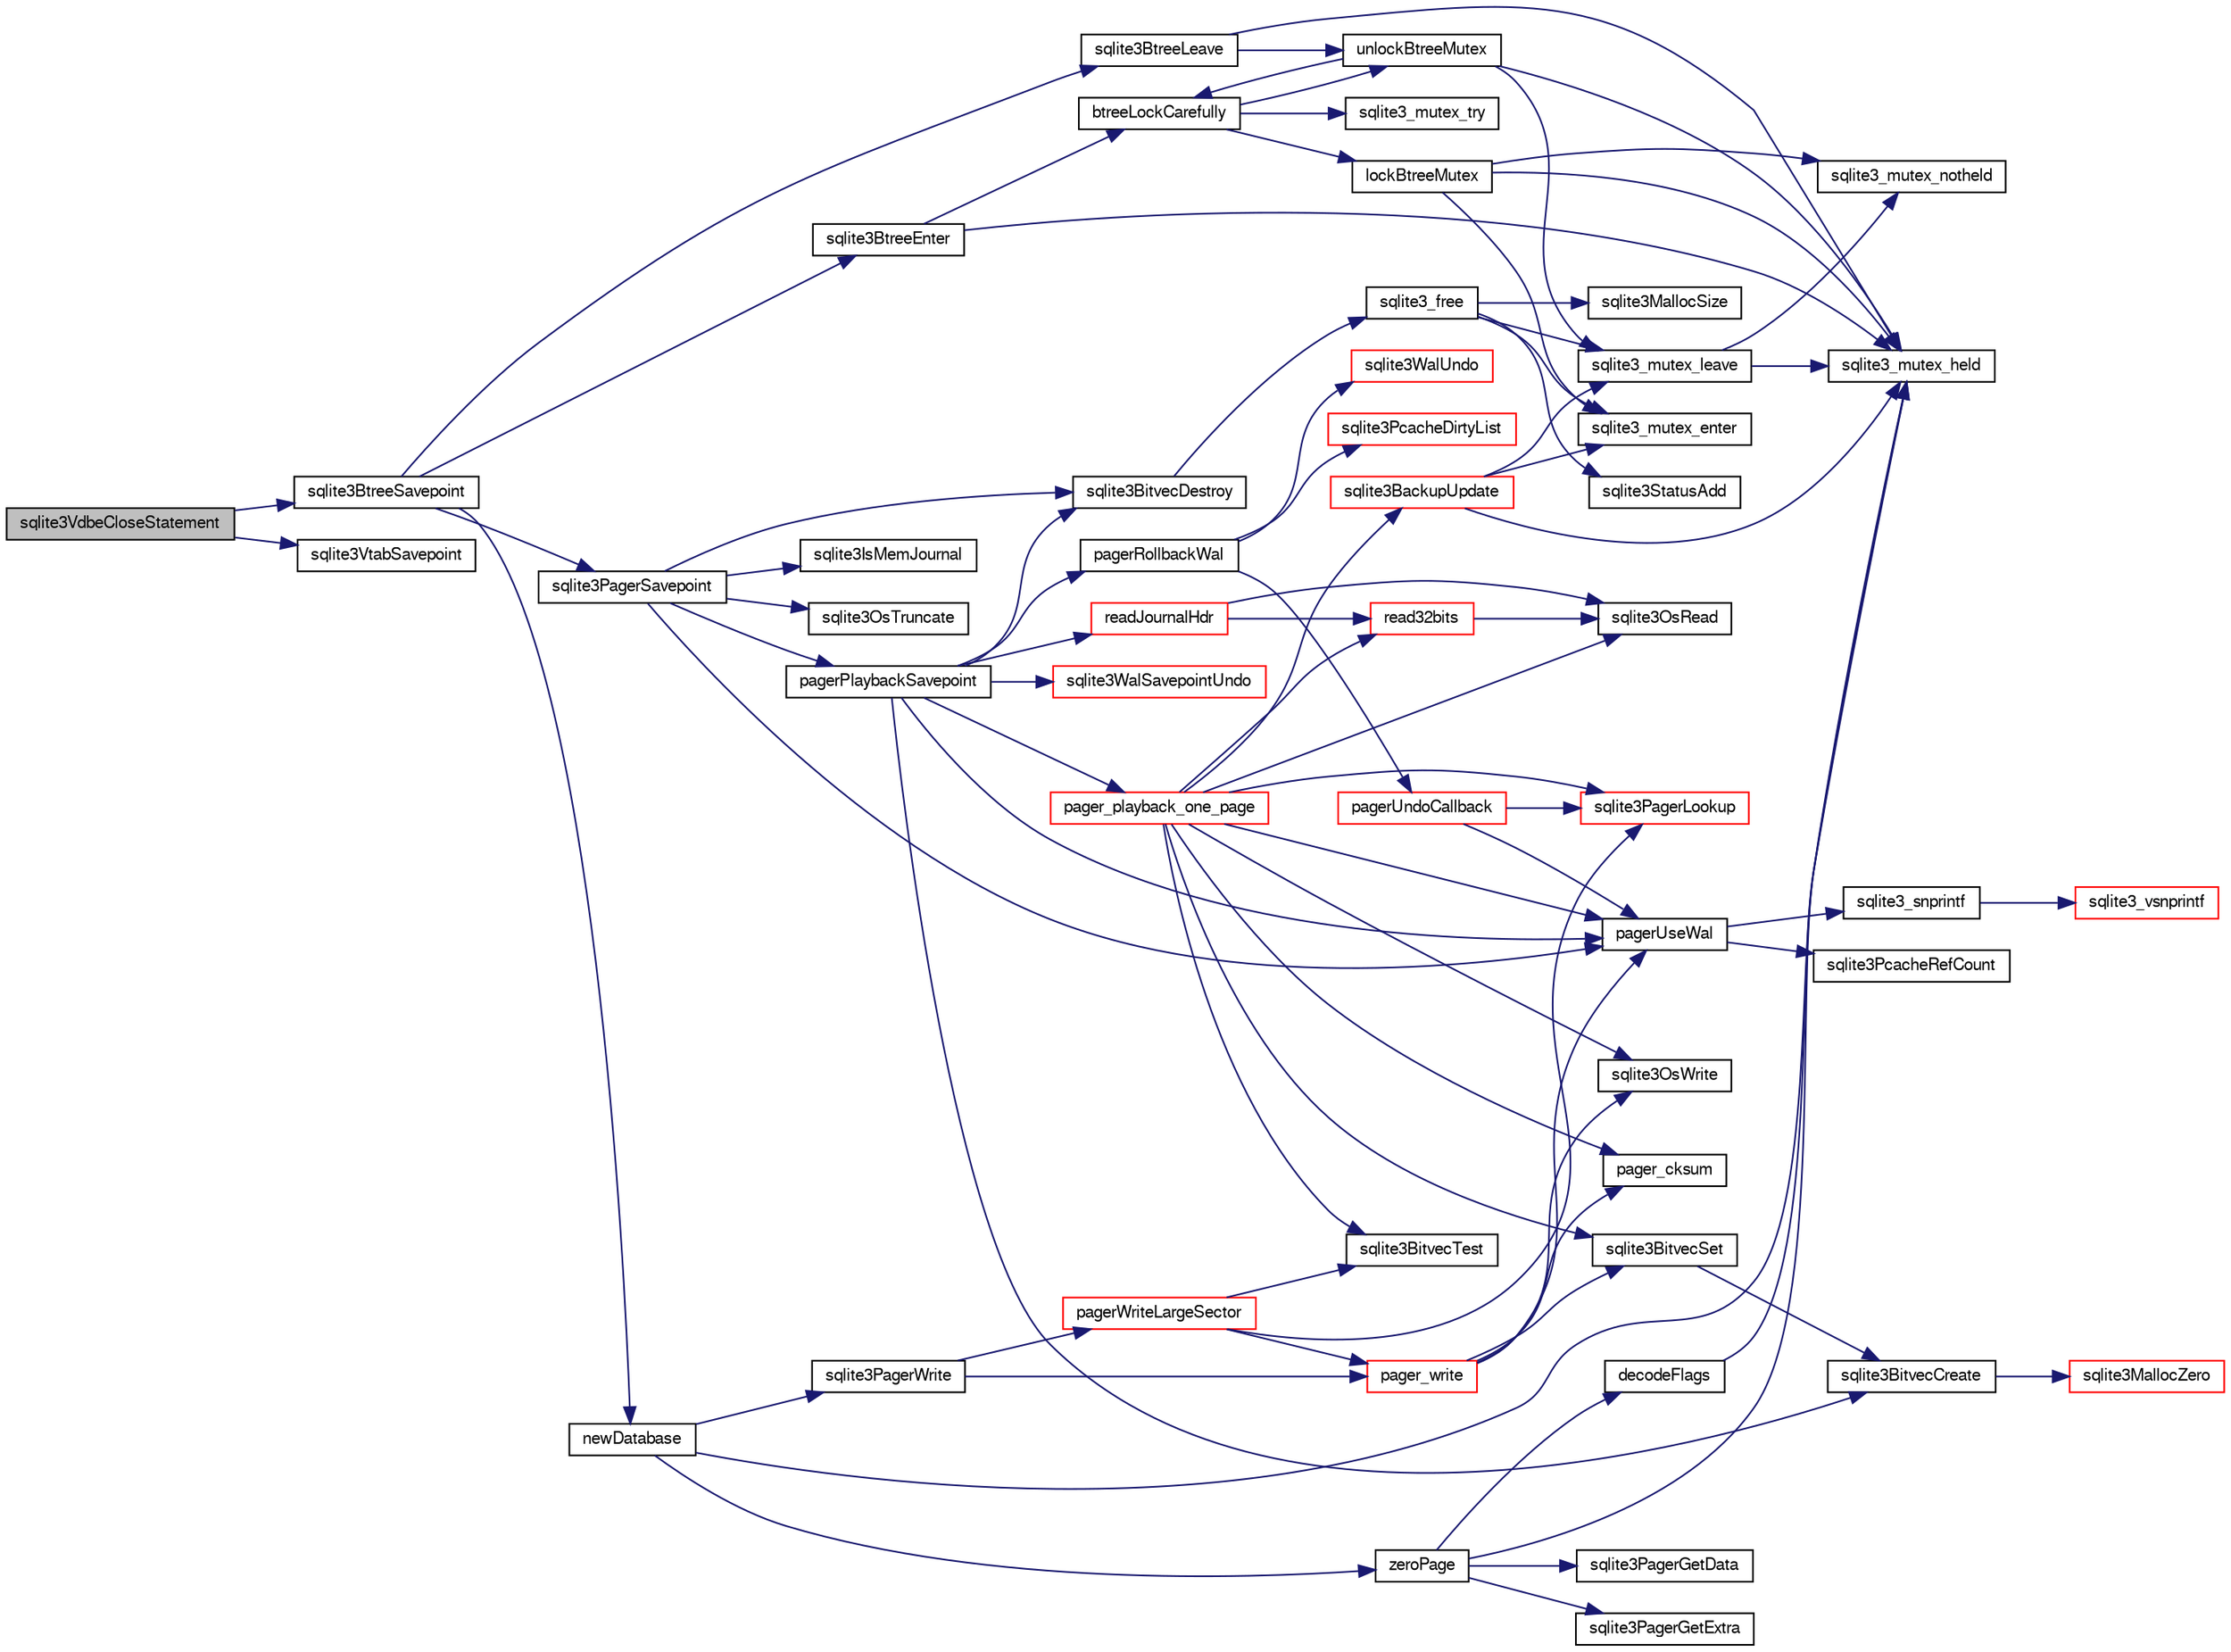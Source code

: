 digraph "sqlite3VdbeCloseStatement"
{
  edge [fontname="FreeSans",fontsize="10",labelfontname="FreeSans",labelfontsize="10"];
  node [fontname="FreeSans",fontsize="10",shape=record];
  rankdir="LR";
  Node747134 [label="sqlite3VdbeCloseStatement",height=0.2,width=0.4,color="black", fillcolor="grey75", style="filled", fontcolor="black"];
  Node747134 -> Node747135 [color="midnightblue",fontsize="10",style="solid",fontname="FreeSans"];
  Node747135 [label="sqlite3BtreeSavepoint",height=0.2,width=0.4,color="black", fillcolor="white", style="filled",URL="$sqlite3_8c.html#a4580edf7e5192abf64317a3931972115"];
  Node747135 -> Node747136 [color="midnightblue",fontsize="10",style="solid",fontname="FreeSans"];
  Node747136 [label="sqlite3BtreeEnter",height=0.2,width=0.4,color="black", fillcolor="white", style="filled",URL="$sqlite3_8c.html#afa05d700ca373993fe6b0525b867feff"];
  Node747136 -> Node747137 [color="midnightblue",fontsize="10",style="solid",fontname="FreeSans"];
  Node747137 [label="sqlite3_mutex_held",height=0.2,width=0.4,color="black", fillcolor="white", style="filled",URL="$sqlite3_8c.html#acf77da68932b6bc163c5e68547ecc3e7"];
  Node747136 -> Node747138 [color="midnightblue",fontsize="10",style="solid",fontname="FreeSans"];
  Node747138 [label="btreeLockCarefully",height=0.2,width=0.4,color="black", fillcolor="white", style="filled",URL="$sqlite3_8c.html#a796746b1c1e4d6926960636bd74c79d7"];
  Node747138 -> Node747139 [color="midnightblue",fontsize="10",style="solid",fontname="FreeSans"];
  Node747139 [label="sqlite3_mutex_try",height=0.2,width=0.4,color="black", fillcolor="white", style="filled",URL="$sqlite3_8c.html#a196f84b09bdfda96ae5ae23189be1ec8"];
  Node747138 -> Node747140 [color="midnightblue",fontsize="10",style="solid",fontname="FreeSans"];
  Node747140 [label="unlockBtreeMutex",height=0.2,width=0.4,color="black", fillcolor="white", style="filled",URL="$sqlite3_8c.html#a29bc7d1c753dfa2af9fb296b7dc19a4a"];
  Node747140 -> Node747137 [color="midnightblue",fontsize="10",style="solid",fontname="FreeSans"];
  Node747140 -> Node747141 [color="midnightblue",fontsize="10",style="solid",fontname="FreeSans"];
  Node747141 [label="sqlite3_mutex_leave",height=0.2,width=0.4,color="black", fillcolor="white", style="filled",URL="$sqlite3_8c.html#a5838d235601dbd3c1fa993555c6bcc93"];
  Node747141 -> Node747137 [color="midnightblue",fontsize="10",style="solid",fontname="FreeSans"];
  Node747141 -> Node747142 [color="midnightblue",fontsize="10",style="solid",fontname="FreeSans"];
  Node747142 [label="sqlite3_mutex_notheld",height=0.2,width=0.4,color="black", fillcolor="white", style="filled",URL="$sqlite3_8c.html#a83967c837c1c000d3b5adcfaa688f5dc"];
  Node747140 -> Node747138 [color="midnightblue",fontsize="10",style="solid",fontname="FreeSans"];
  Node747138 -> Node747143 [color="midnightblue",fontsize="10",style="solid",fontname="FreeSans"];
  Node747143 [label="lockBtreeMutex",height=0.2,width=0.4,color="black", fillcolor="white", style="filled",URL="$sqlite3_8c.html#ab1714bc62ac8a451c7b17bc53053ca53"];
  Node747143 -> Node747142 [color="midnightblue",fontsize="10",style="solid",fontname="FreeSans"];
  Node747143 -> Node747137 [color="midnightblue",fontsize="10",style="solid",fontname="FreeSans"];
  Node747143 -> Node747144 [color="midnightblue",fontsize="10",style="solid",fontname="FreeSans"];
  Node747144 [label="sqlite3_mutex_enter",height=0.2,width=0.4,color="black", fillcolor="white", style="filled",URL="$sqlite3_8c.html#a1c12cde690bd89f104de5cbad12a6bf5"];
  Node747135 -> Node747145 [color="midnightblue",fontsize="10",style="solid",fontname="FreeSans"];
  Node747145 [label="sqlite3PagerSavepoint",height=0.2,width=0.4,color="black", fillcolor="white", style="filled",URL="$sqlite3_8c.html#a8b5f1920b6a8b564a47e243868f2c8d4"];
  Node747145 -> Node747146 [color="midnightblue",fontsize="10",style="solid",fontname="FreeSans"];
  Node747146 [label="sqlite3BitvecDestroy",height=0.2,width=0.4,color="black", fillcolor="white", style="filled",URL="$sqlite3_8c.html#ab732400d8022b48df1b7b3ee41be045d"];
  Node747146 -> Node747147 [color="midnightblue",fontsize="10",style="solid",fontname="FreeSans"];
  Node747147 [label="sqlite3_free",height=0.2,width=0.4,color="black", fillcolor="white", style="filled",URL="$sqlite3_8c.html#a6552349e36a8a691af5487999ab09519"];
  Node747147 -> Node747144 [color="midnightblue",fontsize="10",style="solid",fontname="FreeSans"];
  Node747147 -> Node747148 [color="midnightblue",fontsize="10",style="solid",fontname="FreeSans"];
  Node747148 [label="sqlite3StatusAdd",height=0.2,width=0.4,color="black", fillcolor="white", style="filled",URL="$sqlite3_8c.html#afa029f93586aeab4cc85360905dae9cd"];
  Node747147 -> Node747149 [color="midnightblue",fontsize="10",style="solid",fontname="FreeSans"];
  Node747149 [label="sqlite3MallocSize",height=0.2,width=0.4,color="black", fillcolor="white", style="filled",URL="$sqlite3_8c.html#acf5d2a5f35270bafb050bd2def576955"];
  Node747147 -> Node747141 [color="midnightblue",fontsize="10",style="solid",fontname="FreeSans"];
  Node747145 -> Node747150 [color="midnightblue",fontsize="10",style="solid",fontname="FreeSans"];
  Node747150 [label="sqlite3IsMemJournal",height=0.2,width=0.4,color="black", fillcolor="white", style="filled",URL="$sqlite3_8c.html#a237bb8682b84ed24be164d4c57465182"];
  Node747145 -> Node747151 [color="midnightblue",fontsize="10",style="solid",fontname="FreeSans"];
  Node747151 [label="sqlite3OsTruncate",height=0.2,width=0.4,color="black", fillcolor="white", style="filled",URL="$sqlite3_8c.html#ab14e17fc93b09d52b42c433c47eb3b68"];
  Node747145 -> Node747152 [color="midnightblue",fontsize="10",style="solid",fontname="FreeSans"];
  Node747152 [label="pagerUseWal",height=0.2,width=0.4,color="black", fillcolor="white", style="filled",URL="$sqlite3_8c.html#a31def80bfe1de9284d635ba190a5eb68"];
  Node747152 -> Node747153 [color="midnightblue",fontsize="10",style="solid",fontname="FreeSans"];
  Node747153 [label="sqlite3PcacheRefCount",height=0.2,width=0.4,color="black", fillcolor="white", style="filled",URL="$sqlite3_8c.html#adee2536d23ec9628e0883ccab03b3429"];
  Node747152 -> Node747154 [color="midnightblue",fontsize="10",style="solid",fontname="FreeSans"];
  Node747154 [label="sqlite3_snprintf",height=0.2,width=0.4,color="black", fillcolor="white", style="filled",URL="$sqlite3_8c.html#aa2695a752e971577f5784122f2013c40"];
  Node747154 -> Node747155 [color="midnightblue",fontsize="10",style="solid",fontname="FreeSans"];
  Node747155 [label="sqlite3_vsnprintf",height=0.2,width=0.4,color="red", fillcolor="white", style="filled",URL="$sqlite3_8c.html#a0862c03aea71d62847e452aa655add42"];
  Node747145 -> Node747429 [color="midnightblue",fontsize="10",style="solid",fontname="FreeSans"];
  Node747429 [label="pagerPlaybackSavepoint",height=0.2,width=0.4,color="black", fillcolor="white", style="filled",URL="$sqlite3_8c.html#aedf76c3b6661c4244cc3e2c5464fd12e"];
  Node747429 -> Node747430 [color="midnightblue",fontsize="10",style="solid",fontname="FreeSans"];
  Node747430 [label="sqlite3BitvecCreate",height=0.2,width=0.4,color="black", fillcolor="white", style="filled",URL="$sqlite3_8c.html#a0a60c2422cf28790767f5bc7598514ee"];
  Node747430 -> Node747181 [color="midnightblue",fontsize="10",style="solid",fontname="FreeSans"];
  Node747181 [label="sqlite3MallocZero",height=0.2,width=0.4,color="red", fillcolor="white", style="filled",URL="$sqlite3_8c.html#ab3e07a30b9b5471f9f5e8f9cb7229934"];
  Node747429 -> Node747152 [color="midnightblue",fontsize="10",style="solid",fontname="FreeSans"];
  Node747429 -> Node747431 [color="midnightblue",fontsize="10",style="solid",fontname="FreeSans"];
  Node747431 [label="pagerRollbackWal",height=0.2,width=0.4,color="black", fillcolor="white", style="filled",URL="$sqlite3_8c.html#a80911cae8e3a137646b54d4e3e52147b"];
  Node747431 -> Node747432 [color="midnightblue",fontsize="10",style="solid",fontname="FreeSans"];
  Node747432 [label="sqlite3WalUndo",height=0.2,width=0.4,color="red", fillcolor="white", style="filled",URL="$sqlite3_8c.html#a9a106da99e04f3c34f90e9ca15678953"];
  Node747431 -> Node747444 [color="midnightblue",fontsize="10",style="solid",fontname="FreeSans"];
  Node747444 [label="pagerUndoCallback",height=0.2,width=0.4,color="red", fillcolor="white", style="filled",URL="$sqlite3_8c.html#aca578b7eaed97dbbc2219eb67e1de24f"];
  Node747444 -> Node747152 [color="midnightblue",fontsize="10",style="solid",fontname="FreeSans"];
  Node747444 -> Node747445 [color="midnightblue",fontsize="10",style="solid",fontname="FreeSans"];
  Node747445 [label="sqlite3PagerLookup",height=0.2,width=0.4,color="red", fillcolor="white", style="filled",URL="$sqlite3_8c.html#a1252ec03814f64eed236cfb21094cafd"];
  Node747431 -> Node747548 [color="midnightblue",fontsize="10",style="solid",fontname="FreeSans"];
  Node747548 [label="sqlite3PcacheDirtyList",height=0.2,width=0.4,color="red", fillcolor="white", style="filled",URL="$sqlite3_8c.html#a9fe5b4991391ec26e75fb59ee72704db"];
  Node747429 -> Node747501 [color="midnightblue",fontsize="10",style="solid",fontname="FreeSans"];
  Node747501 [label="pager_playback_one_page",height=0.2,width=0.4,color="red", fillcolor="white", style="filled",URL="$sqlite3_8c.html#adfca1dee9939482792fe2b4ed982d00e"];
  Node747501 -> Node747152 [color="midnightblue",fontsize="10",style="solid",fontname="FreeSans"];
  Node747501 -> Node747486 [color="midnightblue",fontsize="10",style="solid",fontname="FreeSans"];
  Node747486 [label="read32bits",height=0.2,width=0.4,color="red", fillcolor="white", style="filled",URL="$sqlite3_8c.html#a9827cbfc556377e551197926ca1adf61"];
  Node747486 -> Node747455 [color="midnightblue",fontsize="10",style="solid",fontname="FreeSans"];
  Node747455 [label="sqlite3OsRead",height=0.2,width=0.4,color="black", fillcolor="white", style="filled",URL="$sqlite3_8c.html#a98ef6b5ed82299d2efc0b5f9e41c877d"];
  Node747501 -> Node747455 [color="midnightblue",fontsize="10",style="solid",fontname="FreeSans"];
  Node747501 -> Node747502 [color="midnightblue",fontsize="10",style="solid",fontname="FreeSans"];
  Node747502 [label="sqlite3BitvecTest",height=0.2,width=0.4,color="black", fillcolor="white", style="filled",URL="$sqlite3_8c.html#ab08693a5ff8d1b759eb50dc307ee910f"];
  Node747501 -> Node747503 [color="midnightblue",fontsize="10",style="solid",fontname="FreeSans"];
  Node747503 [label="pager_cksum",height=0.2,width=0.4,color="black", fillcolor="white", style="filled",URL="$sqlite3_8c.html#aabee8392d616aa1523fd6521cd2eb2b2"];
  Node747501 -> Node747504 [color="midnightblue",fontsize="10",style="solid",fontname="FreeSans"];
  Node747504 [label="sqlite3BitvecSet",height=0.2,width=0.4,color="black", fillcolor="white", style="filled",URL="$sqlite3_8c.html#a1f3c6d64d5d889e451d6725b1eb458be"];
  Node747504 -> Node747430 [color="midnightblue",fontsize="10",style="solid",fontname="FreeSans"];
  Node747501 -> Node747445 [color="midnightblue",fontsize="10",style="solid",fontname="FreeSans"];
  Node747501 -> Node747468 [color="midnightblue",fontsize="10",style="solid",fontname="FreeSans"];
  Node747468 [label="sqlite3OsWrite",height=0.2,width=0.4,color="black", fillcolor="white", style="filled",URL="$sqlite3_8c.html#a1eea7ec327af84c05b4dd4cc075a537f"];
  Node747501 -> Node747505 [color="midnightblue",fontsize="10",style="solid",fontname="FreeSans"];
  Node747505 [label="sqlite3BackupUpdate",height=0.2,width=0.4,color="red", fillcolor="white", style="filled",URL="$sqlite3_8c.html#a928fd0b03c8d689beb3b81d73e9c713c"];
  Node747505 -> Node747137 [color="midnightblue",fontsize="10",style="solid",fontname="FreeSans"];
  Node747505 -> Node747144 [color="midnightblue",fontsize="10",style="solid",fontname="FreeSans"];
  Node747505 -> Node747141 [color="midnightblue",fontsize="10",style="solid",fontname="FreeSans"];
  Node747429 -> Node747489 [color="midnightblue",fontsize="10",style="solid",fontname="FreeSans"];
  Node747489 [label="readJournalHdr",height=0.2,width=0.4,color="red", fillcolor="white", style="filled",URL="$sqlite3_8c.html#a4367a6db0dfbaacd476aeecccc99904b"];
  Node747489 -> Node747455 [color="midnightblue",fontsize="10",style="solid",fontname="FreeSans"];
  Node747489 -> Node747486 [color="midnightblue",fontsize="10",style="solid",fontname="FreeSans"];
  Node747429 -> Node747551 [color="midnightblue",fontsize="10",style="solid",fontname="FreeSans"];
  Node747551 [label="sqlite3WalSavepointUndo",height=0.2,width=0.4,color="red", fillcolor="white", style="filled",URL="$sqlite3_8c.html#acadd357868ee08e816276be2170e0904"];
  Node747429 -> Node747146 [color="midnightblue",fontsize="10",style="solid",fontname="FreeSans"];
  Node747135 -> Node747552 [color="midnightblue",fontsize="10",style="solid",fontname="FreeSans"];
  Node747552 [label="newDatabase",height=0.2,width=0.4,color="black", fillcolor="white", style="filled",URL="$sqlite3_8c.html#a974c792d17dab330807b588197cae229"];
  Node747552 -> Node747137 [color="midnightblue",fontsize="10",style="solid",fontname="FreeSans"];
  Node747552 -> Node747513 [color="midnightblue",fontsize="10",style="solid",fontname="FreeSans"];
  Node747513 [label="sqlite3PagerWrite",height=0.2,width=0.4,color="black", fillcolor="white", style="filled",URL="$sqlite3_8c.html#ad4b8aee028ee99575b0748b299e04ed0"];
  Node747513 -> Node747514 [color="midnightblue",fontsize="10",style="solid",fontname="FreeSans"];
  Node747514 [label="pagerWriteLargeSector",height=0.2,width=0.4,color="red", fillcolor="white", style="filled",URL="$sqlite3_8c.html#a06334f0cc1c2dc95ffe29c2359928b92"];
  Node747514 -> Node747502 [color="midnightblue",fontsize="10",style="solid",fontname="FreeSans"];
  Node747514 -> Node747515 [color="midnightblue",fontsize="10",style="solid",fontname="FreeSans"];
  Node747515 [label="pager_write",height=0.2,width=0.4,color="red", fillcolor="white", style="filled",URL="$sqlite3_8c.html#aa5dbf1a9dcccf0aa140b04b81325517f"];
  Node747515 -> Node747152 [color="midnightblue",fontsize="10",style="solid",fontname="FreeSans"];
  Node747515 -> Node747503 [color="midnightblue",fontsize="10",style="solid",fontname="FreeSans"];
  Node747515 -> Node747468 [color="midnightblue",fontsize="10",style="solid",fontname="FreeSans"];
  Node747515 -> Node747504 [color="midnightblue",fontsize="10",style="solid",fontname="FreeSans"];
  Node747514 -> Node747445 [color="midnightblue",fontsize="10",style="solid",fontname="FreeSans"];
  Node747513 -> Node747515 [color="midnightblue",fontsize="10",style="solid",fontname="FreeSans"];
  Node747552 -> Node747553 [color="midnightblue",fontsize="10",style="solid",fontname="FreeSans"];
  Node747553 [label="zeroPage",height=0.2,width=0.4,color="black", fillcolor="white", style="filled",URL="$sqlite3_8c.html#a1c974ee71f86cb74370ca21e5e6cdb14"];
  Node747553 -> Node747532 [color="midnightblue",fontsize="10",style="solid",fontname="FreeSans"];
  Node747532 [label="sqlite3PagerGetExtra",height=0.2,width=0.4,color="black", fillcolor="white", style="filled",URL="$sqlite3_8c.html#a48e879a6d20f06f27390973ab8d59bd7"];
  Node747553 -> Node747531 [color="midnightblue",fontsize="10",style="solid",fontname="FreeSans"];
  Node747531 [label="sqlite3PagerGetData",height=0.2,width=0.4,color="black", fillcolor="white", style="filled",URL="$sqlite3_8c.html#a9dd340e56fb4b7fad4df339595b8d8a2"];
  Node747553 -> Node747137 [color="midnightblue",fontsize="10",style="solid",fontname="FreeSans"];
  Node747553 -> Node747554 [color="midnightblue",fontsize="10",style="solid",fontname="FreeSans"];
  Node747554 [label="decodeFlags",height=0.2,width=0.4,color="black", fillcolor="white", style="filled",URL="$sqlite3_8c.html#acb168e46383706f31cefd555da235eae"];
  Node747554 -> Node747137 [color="midnightblue",fontsize="10",style="solid",fontname="FreeSans"];
  Node747135 -> Node747511 [color="midnightblue",fontsize="10",style="solid",fontname="FreeSans"];
  Node747511 [label="sqlite3BtreeLeave",height=0.2,width=0.4,color="black", fillcolor="white", style="filled",URL="$sqlite3_8c.html#a460e4f89d1aeef4b4d334cfe8165da89"];
  Node747511 -> Node747140 [color="midnightblue",fontsize="10",style="solid",fontname="FreeSans"];
  Node747511 -> Node747137 [color="midnightblue",fontsize="10",style="solid",fontname="FreeSans"];
  Node747134 -> Node747555 [color="midnightblue",fontsize="10",style="solid",fontname="FreeSans"];
  Node747555 [label="sqlite3VtabSavepoint",height=0.2,width=0.4,color="black", fillcolor="white", style="filled",URL="$sqlite3_8c.html#a5cb9ca1d88c11ba96801efa987d4fac2"];
}
